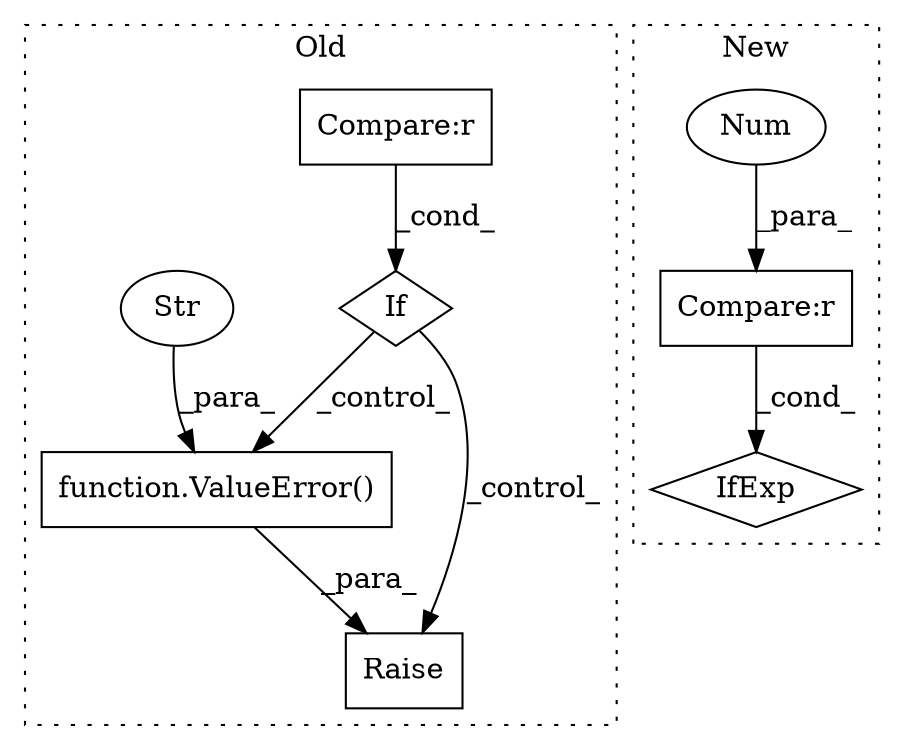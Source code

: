 digraph G {
subgraph cluster0 {
1 [label="Raise" a="91" s="18676" l="6" shape="box"];
3 [label="If" a="96" s="18544" l="0" shape="diamond"];
4 [label="Compare:r" a="40" s="18544" l="24" shape="box"];
5 [label="function.ValueError()" a="75" s="18682,18826" l="28,14" shape="box"];
6 [label="Str" a="66" s="18710" l="116" shape="ellipse"];
label = "Old";
style="dotted";
}
subgraph cluster1 {
2 [label="IfExp" a="51" s="19232,19253" l="4,6" shape="diamond"];
7 [label="Compare:r" a="40" s="19236" l="17" shape="box"];
8 [label="Num" a="76" s="19251" l="2" shape="ellipse"];
label = "New";
style="dotted";
}
3 -> 1 [label="_control_"];
3 -> 5 [label="_control_"];
4 -> 3 [label="_cond_"];
5 -> 1 [label="_para_"];
6 -> 5 [label="_para_"];
7 -> 2 [label="_cond_"];
8 -> 7 [label="_para_"];
}